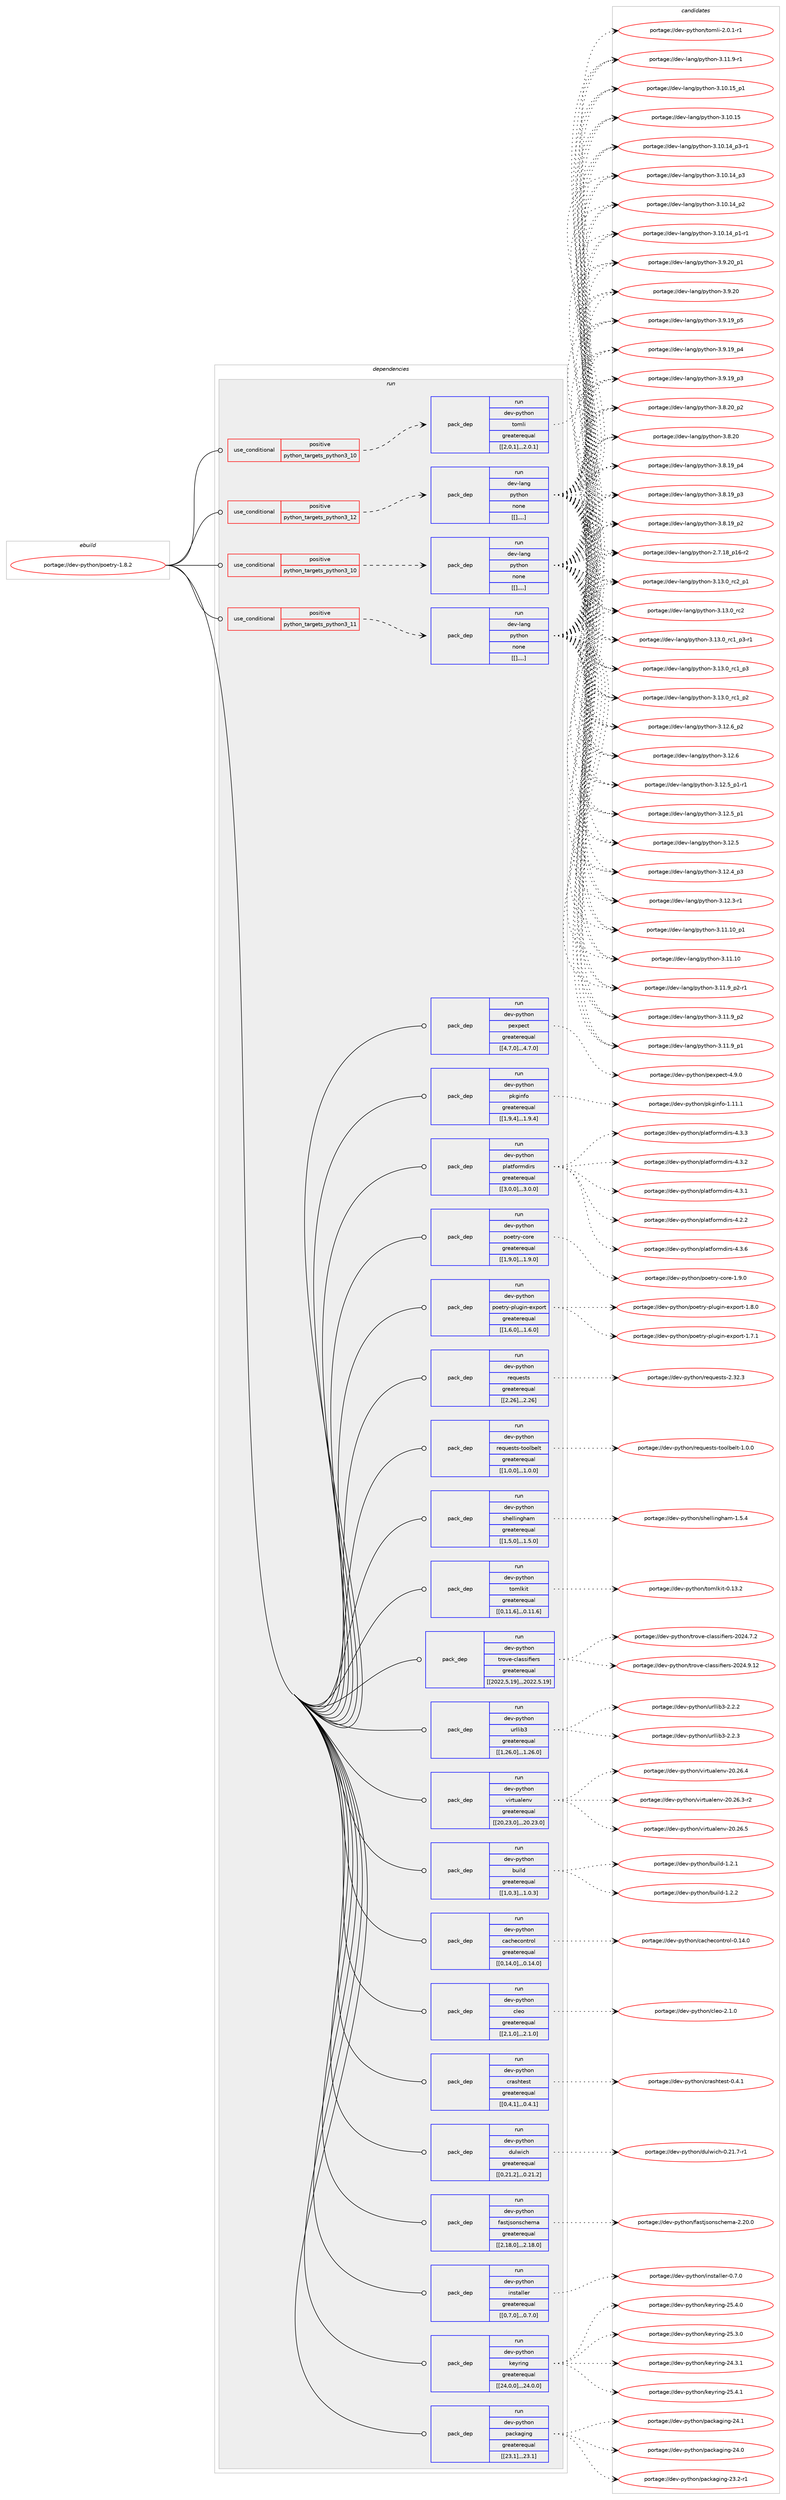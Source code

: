 digraph prolog {

# *************
# Graph options
# *************

newrank=true;
concentrate=true;
compound=true;
graph [rankdir=LR,fontname=Helvetica,fontsize=10,ranksep=1.5];#, ranksep=2.5, nodesep=0.2];
edge  [arrowhead=vee];
node  [fontname=Helvetica,fontsize=10];

# **********
# The ebuild
# **********

subgraph cluster_leftcol {
color=gray;
label=<<i>ebuild</i>>;
id [label="portage://dev-python/poetry-1.8.2", color=red, width=4, href="../dev-python/poetry-1.8.2.svg"];
}

# ****************
# The dependencies
# ****************

subgraph cluster_midcol {
color=gray;
label=<<i>dependencies</i>>;
subgraph cluster_compile {
fillcolor="#eeeeee";
style=filled;
label=<<i>compile</i>>;
}
subgraph cluster_compileandrun {
fillcolor="#eeeeee";
style=filled;
label=<<i>compile and run</i>>;
}
subgraph cluster_run {
fillcolor="#eeeeee";
style=filled;
label=<<i>run</i>>;
subgraph cond37564 {
dependency157235 [label=<<TABLE BORDER="0" CELLBORDER="1" CELLSPACING="0" CELLPADDING="4"><TR><TD ROWSPAN="3" CELLPADDING="10">use_conditional</TD></TR><TR><TD>positive</TD></TR><TR><TD>python_targets_python3_10</TD></TR></TABLE>>, shape=none, color=red];
subgraph pack118454 {
dependency157236 [label=<<TABLE BORDER="0" CELLBORDER="1" CELLSPACING="0" CELLPADDING="4" WIDTH="220"><TR><TD ROWSPAN="6" CELLPADDING="30">pack_dep</TD></TR><TR><TD WIDTH="110">run</TD></TR><TR><TD>dev-lang</TD></TR><TR><TD>python</TD></TR><TR><TD>none</TD></TR><TR><TD>[[],,,,]</TD></TR></TABLE>>, shape=none, color=blue];
}
dependency157235:e -> dependency157236:w [weight=20,style="dashed",arrowhead="vee"];
}
id:e -> dependency157235:w [weight=20,style="solid",arrowhead="odot"];
subgraph cond37565 {
dependency157237 [label=<<TABLE BORDER="0" CELLBORDER="1" CELLSPACING="0" CELLPADDING="4"><TR><TD ROWSPAN="3" CELLPADDING="10">use_conditional</TD></TR><TR><TD>positive</TD></TR><TR><TD>python_targets_python3_10</TD></TR></TABLE>>, shape=none, color=red];
subgraph pack118455 {
dependency157238 [label=<<TABLE BORDER="0" CELLBORDER="1" CELLSPACING="0" CELLPADDING="4" WIDTH="220"><TR><TD ROWSPAN="6" CELLPADDING="30">pack_dep</TD></TR><TR><TD WIDTH="110">run</TD></TR><TR><TD>dev-python</TD></TR><TR><TD>tomli</TD></TR><TR><TD>greaterequal</TD></TR><TR><TD>[[2,0,1],,,2.0.1]</TD></TR></TABLE>>, shape=none, color=blue];
}
dependency157237:e -> dependency157238:w [weight=20,style="dashed",arrowhead="vee"];
}
id:e -> dependency157237:w [weight=20,style="solid",arrowhead="odot"];
subgraph cond37566 {
dependency157239 [label=<<TABLE BORDER="0" CELLBORDER="1" CELLSPACING="0" CELLPADDING="4"><TR><TD ROWSPAN="3" CELLPADDING="10">use_conditional</TD></TR><TR><TD>positive</TD></TR><TR><TD>python_targets_python3_11</TD></TR></TABLE>>, shape=none, color=red];
subgraph pack118456 {
dependency157240 [label=<<TABLE BORDER="0" CELLBORDER="1" CELLSPACING="0" CELLPADDING="4" WIDTH="220"><TR><TD ROWSPAN="6" CELLPADDING="30">pack_dep</TD></TR><TR><TD WIDTH="110">run</TD></TR><TR><TD>dev-lang</TD></TR><TR><TD>python</TD></TR><TR><TD>none</TD></TR><TR><TD>[[],,,,]</TD></TR></TABLE>>, shape=none, color=blue];
}
dependency157239:e -> dependency157240:w [weight=20,style="dashed",arrowhead="vee"];
}
id:e -> dependency157239:w [weight=20,style="solid",arrowhead="odot"];
subgraph cond37567 {
dependency157241 [label=<<TABLE BORDER="0" CELLBORDER="1" CELLSPACING="0" CELLPADDING="4"><TR><TD ROWSPAN="3" CELLPADDING="10">use_conditional</TD></TR><TR><TD>positive</TD></TR><TR><TD>python_targets_python3_12</TD></TR></TABLE>>, shape=none, color=red];
subgraph pack118457 {
dependency157242 [label=<<TABLE BORDER="0" CELLBORDER="1" CELLSPACING="0" CELLPADDING="4" WIDTH="220"><TR><TD ROWSPAN="6" CELLPADDING="30">pack_dep</TD></TR><TR><TD WIDTH="110">run</TD></TR><TR><TD>dev-lang</TD></TR><TR><TD>python</TD></TR><TR><TD>none</TD></TR><TR><TD>[[],,,,]</TD></TR></TABLE>>, shape=none, color=blue];
}
dependency157241:e -> dependency157242:w [weight=20,style="dashed",arrowhead="vee"];
}
id:e -> dependency157241:w [weight=20,style="solid",arrowhead="odot"];
subgraph pack118458 {
dependency157243 [label=<<TABLE BORDER="0" CELLBORDER="1" CELLSPACING="0" CELLPADDING="4" WIDTH="220"><TR><TD ROWSPAN="6" CELLPADDING="30">pack_dep</TD></TR><TR><TD WIDTH="110">run</TD></TR><TR><TD>dev-python</TD></TR><TR><TD>build</TD></TR><TR><TD>greaterequal</TD></TR><TR><TD>[[1,0,3],,,1.0.3]</TD></TR></TABLE>>, shape=none, color=blue];
}
id:e -> dependency157243:w [weight=20,style="solid",arrowhead="odot"];
subgraph pack118459 {
dependency157244 [label=<<TABLE BORDER="0" CELLBORDER="1" CELLSPACING="0" CELLPADDING="4" WIDTH="220"><TR><TD ROWSPAN="6" CELLPADDING="30">pack_dep</TD></TR><TR><TD WIDTH="110">run</TD></TR><TR><TD>dev-python</TD></TR><TR><TD>cachecontrol</TD></TR><TR><TD>greaterequal</TD></TR><TR><TD>[[0,14,0],,,0.14.0]</TD></TR></TABLE>>, shape=none, color=blue];
}
id:e -> dependency157244:w [weight=20,style="solid",arrowhead="odot"];
subgraph pack118460 {
dependency157245 [label=<<TABLE BORDER="0" CELLBORDER="1" CELLSPACING="0" CELLPADDING="4" WIDTH="220"><TR><TD ROWSPAN="6" CELLPADDING="30">pack_dep</TD></TR><TR><TD WIDTH="110">run</TD></TR><TR><TD>dev-python</TD></TR><TR><TD>cleo</TD></TR><TR><TD>greaterequal</TD></TR><TR><TD>[[2,1,0],,,2.1.0]</TD></TR></TABLE>>, shape=none, color=blue];
}
id:e -> dependency157245:w [weight=20,style="solid",arrowhead="odot"];
subgraph pack118461 {
dependency157246 [label=<<TABLE BORDER="0" CELLBORDER="1" CELLSPACING="0" CELLPADDING="4" WIDTH="220"><TR><TD ROWSPAN="6" CELLPADDING="30">pack_dep</TD></TR><TR><TD WIDTH="110">run</TD></TR><TR><TD>dev-python</TD></TR><TR><TD>crashtest</TD></TR><TR><TD>greaterequal</TD></TR><TR><TD>[[0,4,1],,,0.4.1]</TD></TR></TABLE>>, shape=none, color=blue];
}
id:e -> dependency157246:w [weight=20,style="solid",arrowhead="odot"];
subgraph pack118462 {
dependency157247 [label=<<TABLE BORDER="0" CELLBORDER="1" CELLSPACING="0" CELLPADDING="4" WIDTH="220"><TR><TD ROWSPAN="6" CELLPADDING="30">pack_dep</TD></TR><TR><TD WIDTH="110">run</TD></TR><TR><TD>dev-python</TD></TR><TR><TD>dulwich</TD></TR><TR><TD>greaterequal</TD></TR><TR><TD>[[0,21,2],,,0.21.2]</TD></TR></TABLE>>, shape=none, color=blue];
}
id:e -> dependency157247:w [weight=20,style="solid",arrowhead="odot"];
subgraph pack118463 {
dependency157248 [label=<<TABLE BORDER="0" CELLBORDER="1" CELLSPACING="0" CELLPADDING="4" WIDTH="220"><TR><TD ROWSPAN="6" CELLPADDING="30">pack_dep</TD></TR><TR><TD WIDTH="110">run</TD></TR><TR><TD>dev-python</TD></TR><TR><TD>fastjsonschema</TD></TR><TR><TD>greaterequal</TD></TR><TR><TD>[[2,18,0],,,2.18.0]</TD></TR></TABLE>>, shape=none, color=blue];
}
id:e -> dependency157248:w [weight=20,style="solid",arrowhead="odot"];
subgraph pack118464 {
dependency157249 [label=<<TABLE BORDER="0" CELLBORDER="1" CELLSPACING="0" CELLPADDING="4" WIDTH="220"><TR><TD ROWSPAN="6" CELLPADDING="30">pack_dep</TD></TR><TR><TD WIDTH="110">run</TD></TR><TR><TD>dev-python</TD></TR><TR><TD>installer</TD></TR><TR><TD>greaterequal</TD></TR><TR><TD>[[0,7,0],,,0.7.0]</TD></TR></TABLE>>, shape=none, color=blue];
}
id:e -> dependency157249:w [weight=20,style="solid",arrowhead="odot"];
subgraph pack118465 {
dependency157250 [label=<<TABLE BORDER="0" CELLBORDER="1" CELLSPACING="0" CELLPADDING="4" WIDTH="220"><TR><TD ROWSPAN="6" CELLPADDING="30">pack_dep</TD></TR><TR><TD WIDTH="110">run</TD></TR><TR><TD>dev-python</TD></TR><TR><TD>keyring</TD></TR><TR><TD>greaterequal</TD></TR><TR><TD>[[24,0,0],,,24.0.0]</TD></TR></TABLE>>, shape=none, color=blue];
}
id:e -> dependency157250:w [weight=20,style="solid",arrowhead="odot"];
subgraph pack118466 {
dependency157251 [label=<<TABLE BORDER="0" CELLBORDER="1" CELLSPACING="0" CELLPADDING="4" WIDTH="220"><TR><TD ROWSPAN="6" CELLPADDING="30">pack_dep</TD></TR><TR><TD WIDTH="110">run</TD></TR><TR><TD>dev-python</TD></TR><TR><TD>packaging</TD></TR><TR><TD>greaterequal</TD></TR><TR><TD>[[23,1],,,23.1]</TD></TR></TABLE>>, shape=none, color=blue];
}
id:e -> dependency157251:w [weight=20,style="solid",arrowhead="odot"];
subgraph pack118467 {
dependency157252 [label=<<TABLE BORDER="0" CELLBORDER="1" CELLSPACING="0" CELLPADDING="4" WIDTH="220"><TR><TD ROWSPAN="6" CELLPADDING="30">pack_dep</TD></TR><TR><TD WIDTH="110">run</TD></TR><TR><TD>dev-python</TD></TR><TR><TD>pexpect</TD></TR><TR><TD>greaterequal</TD></TR><TR><TD>[[4,7,0],,,4.7.0]</TD></TR></TABLE>>, shape=none, color=blue];
}
id:e -> dependency157252:w [weight=20,style="solid",arrowhead="odot"];
subgraph pack118468 {
dependency157253 [label=<<TABLE BORDER="0" CELLBORDER="1" CELLSPACING="0" CELLPADDING="4" WIDTH="220"><TR><TD ROWSPAN="6" CELLPADDING="30">pack_dep</TD></TR><TR><TD WIDTH="110">run</TD></TR><TR><TD>dev-python</TD></TR><TR><TD>pkginfo</TD></TR><TR><TD>greaterequal</TD></TR><TR><TD>[[1,9,4],,,1.9.4]</TD></TR></TABLE>>, shape=none, color=blue];
}
id:e -> dependency157253:w [weight=20,style="solid",arrowhead="odot"];
subgraph pack118469 {
dependency157254 [label=<<TABLE BORDER="0" CELLBORDER="1" CELLSPACING="0" CELLPADDING="4" WIDTH="220"><TR><TD ROWSPAN="6" CELLPADDING="30">pack_dep</TD></TR><TR><TD WIDTH="110">run</TD></TR><TR><TD>dev-python</TD></TR><TR><TD>platformdirs</TD></TR><TR><TD>greaterequal</TD></TR><TR><TD>[[3,0,0],,,3.0.0]</TD></TR></TABLE>>, shape=none, color=blue];
}
id:e -> dependency157254:w [weight=20,style="solid",arrowhead="odot"];
subgraph pack118470 {
dependency157255 [label=<<TABLE BORDER="0" CELLBORDER="1" CELLSPACING="0" CELLPADDING="4" WIDTH="220"><TR><TD ROWSPAN="6" CELLPADDING="30">pack_dep</TD></TR><TR><TD WIDTH="110">run</TD></TR><TR><TD>dev-python</TD></TR><TR><TD>poetry-core</TD></TR><TR><TD>greaterequal</TD></TR><TR><TD>[[1,9,0],,,1.9.0]</TD></TR></TABLE>>, shape=none, color=blue];
}
id:e -> dependency157255:w [weight=20,style="solid",arrowhead="odot"];
subgraph pack118471 {
dependency157256 [label=<<TABLE BORDER="0" CELLBORDER="1" CELLSPACING="0" CELLPADDING="4" WIDTH="220"><TR><TD ROWSPAN="6" CELLPADDING="30">pack_dep</TD></TR><TR><TD WIDTH="110">run</TD></TR><TR><TD>dev-python</TD></TR><TR><TD>poetry-plugin-export</TD></TR><TR><TD>greaterequal</TD></TR><TR><TD>[[1,6,0],,,1.6.0]</TD></TR></TABLE>>, shape=none, color=blue];
}
id:e -> dependency157256:w [weight=20,style="solid",arrowhead="odot"];
subgraph pack118472 {
dependency157257 [label=<<TABLE BORDER="0" CELLBORDER="1" CELLSPACING="0" CELLPADDING="4" WIDTH="220"><TR><TD ROWSPAN="6" CELLPADDING="30">pack_dep</TD></TR><TR><TD WIDTH="110">run</TD></TR><TR><TD>dev-python</TD></TR><TR><TD>requests</TD></TR><TR><TD>greaterequal</TD></TR><TR><TD>[[2,26],,,2.26]</TD></TR></TABLE>>, shape=none, color=blue];
}
id:e -> dependency157257:w [weight=20,style="solid",arrowhead="odot"];
subgraph pack118473 {
dependency157258 [label=<<TABLE BORDER="0" CELLBORDER="1" CELLSPACING="0" CELLPADDING="4" WIDTH="220"><TR><TD ROWSPAN="6" CELLPADDING="30">pack_dep</TD></TR><TR><TD WIDTH="110">run</TD></TR><TR><TD>dev-python</TD></TR><TR><TD>requests-toolbelt</TD></TR><TR><TD>greaterequal</TD></TR><TR><TD>[[1,0,0],,,1.0.0]</TD></TR></TABLE>>, shape=none, color=blue];
}
id:e -> dependency157258:w [weight=20,style="solid",arrowhead="odot"];
subgraph pack118474 {
dependency157259 [label=<<TABLE BORDER="0" CELLBORDER="1" CELLSPACING="0" CELLPADDING="4" WIDTH="220"><TR><TD ROWSPAN="6" CELLPADDING="30">pack_dep</TD></TR><TR><TD WIDTH="110">run</TD></TR><TR><TD>dev-python</TD></TR><TR><TD>shellingham</TD></TR><TR><TD>greaterequal</TD></TR><TR><TD>[[1,5,0],,,1.5.0]</TD></TR></TABLE>>, shape=none, color=blue];
}
id:e -> dependency157259:w [weight=20,style="solid",arrowhead="odot"];
subgraph pack118475 {
dependency157260 [label=<<TABLE BORDER="0" CELLBORDER="1" CELLSPACING="0" CELLPADDING="4" WIDTH="220"><TR><TD ROWSPAN="6" CELLPADDING="30">pack_dep</TD></TR><TR><TD WIDTH="110">run</TD></TR><TR><TD>dev-python</TD></TR><TR><TD>tomlkit</TD></TR><TR><TD>greaterequal</TD></TR><TR><TD>[[0,11,6],,,0.11.6]</TD></TR></TABLE>>, shape=none, color=blue];
}
id:e -> dependency157260:w [weight=20,style="solid",arrowhead="odot"];
subgraph pack118476 {
dependency157261 [label=<<TABLE BORDER="0" CELLBORDER="1" CELLSPACING="0" CELLPADDING="4" WIDTH="220"><TR><TD ROWSPAN="6" CELLPADDING="30">pack_dep</TD></TR><TR><TD WIDTH="110">run</TD></TR><TR><TD>dev-python</TD></TR><TR><TD>trove-classifiers</TD></TR><TR><TD>greaterequal</TD></TR><TR><TD>[[2022,5,19],,,2022.5.19]</TD></TR></TABLE>>, shape=none, color=blue];
}
id:e -> dependency157261:w [weight=20,style="solid",arrowhead="odot"];
subgraph pack118477 {
dependency157262 [label=<<TABLE BORDER="0" CELLBORDER="1" CELLSPACING="0" CELLPADDING="4" WIDTH="220"><TR><TD ROWSPAN="6" CELLPADDING="30">pack_dep</TD></TR><TR><TD WIDTH="110">run</TD></TR><TR><TD>dev-python</TD></TR><TR><TD>urllib3</TD></TR><TR><TD>greaterequal</TD></TR><TR><TD>[[1,26,0],,,1.26.0]</TD></TR></TABLE>>, shape=none, color=blue];
}
id:e -> dependency157262:w [weight=20,style="solid",arrowhead="odot"];
subgraph pack118478 {
dependency157263 [label=<<TABLE BORDER="0" CELLBORDER="1" CELLSPACING="0" CELLPADDING="4" WIDTH="220"><TR><TD ROWSPAN="6" CELLPADDING="30">pack_dep</TD></TR><TR><TD WIDTH="110">run</TD></TR><TR><TD>dev-python</TD></TR><TR><TD>virtualenv</TD></TR><TR><TD>greaterequal</TD></TR><TR><TD>[[20,23,0],,,20.23.0]</TD></TR></TABLE>>, shape=none, color=blue];
}
id:e -> dependency157263:w [weight=20,style="solid",arrowhead="odot"];
}
}

# **************
# The candidates
# **************

subgraph cluster_choices {
rank=same;
color=gray;
label=<<i>candidates</i>>;

subgraph choice118454 {
color=black;
nodesep=1;
choice100101118451089711010347112121116104111110455146495146489511499509511249 [label="portage://dev-lang/python-3.13.0_rc2_p1", color=red, width=4,href="../dev-lang/python-3.13.0_rc2_p1.svg"];
choice10010111845108971101034711212111610411111045514649514648951149950 [label="portage://dev-lang/python-3.13.0_rc2", color=red, width=4,href="../dev-lang/python-3.13.0_rc2.svg"];
choice1001011184510897110103471121211161041111104551464951464895114994995112514511449 [label="portage://dev-lang/python-3.13.0_rc1_p3-r1", color=red, width=4,href="../dev-lang/python-3.13.0_rc1_p3-r1.svg"];
choice100101118451089711010347112121116104111110455146495146489511499499511251 [label="portage://dev-lang/python-3.13.0_rc1_p3", color=red, width=4,href="../dev-lang/python-3.13.0_rc1_p3.svg"];
choice100101118451089711010347112121116104111110455146495146489511499499511250 [label="portage://dev-lang/python-3.13.0_rc1_p2", color=red, width=4,href="../dev-lang/python-3.13.0_rc1_p2.svg"];
choice100101118451089711010347112121116104111110455146495046549511250 [label="portage://dev-lang/python-3.12.6_p2", color=red, width=4,href="../dev-lang/python-3.12.6_p2.svg"];
choice10010111845108971101034711212111610411111045514649504654 [label="portage://dev-lang/python-3.12.6", color=red, width=4,href="../dev-lang/python-3.12.6.svg"];
choice1001011184510897110103471121211161041111104551464950465395112494511449 [label="portage://dev-lang/python-3.12.5_p1-r1", color=red, width=4,href="../dev-lang/python-3.12.5_p1-r1.svg"];
choice100101118451089711010347112121116104111110455146495046539511249 [label="portage://dev-lang/python-3.12.5_p1", color=red, width=4,href="../dev-lang/python-3.12.5_p1.svg"];
choice10010111845108971101034711212111610411111045514649504653 [label="portage://dev-lang/python-3.12.5", color=red, width=4,href="../dev-lang/python-3.12.5.svg"];
choice100101118451089711010347112121116104111110455146495046529511251 [label="portage://dev-lang/python-3.12.4_p3", color=red, width=4,href="../dev-lang/python-3.12.4_p3.svg"];
choice100101118451089711010347112121116104111110455146495046514511449 [label="portage://dev-lang/python-3.12.3-r1", color=red, width=4,href="../dev-lang/python-3.12.3-r1.svg"];
choice10010111845108971101034711212111610411111045514649494649489511249 [label="portage://dev-lang/python-3.11.10_p1", color=red, width=4,href="../dev-lang/python-3.11.10_p1.svg"];
choice1001011184510897110103471121211161041111104551464949464948 [label="portage://dev-lang/python-3.11.10", color=red, width=4,href="../dev-lang/python-3.11.10.svg"];
choice1001011184510897110103471121211161041111104551464949465795112504511449 [label="portage://dev-lang/python-3.11.9_p2-r1", color=red, width=4,href="../dev-lang/python-3.11.9_p2-r1.svg"];
choice100101118451089711010347112121116104111110455146494946579511250 [label="portage://dev-lang/python-3.11.9_p2", color=red, width=4,href="../dev-lang/python-3.11.9_p2.svg"];
choice100101118451089711010347112121116104111110455146494946579511249 [label="portage://dev-lang/python-3.11.9_p1", color=red, width=4,href="../dev-lang/python-3.11.9_p1.svg"];
choice100101118451089711010347112121116104111110455146494946574511449 [label="portage://dev-lang/python-3.11.9-r1", color=red, width=4,href="../dev-lang/python-3.11.9-r1.svg"];
choice10010111845108971101034711212111610411111045514649484649539511249 [label="portage://dev-lang/python-3.10.15_p1", color=red, width=4,href="../dev-lang/python-3.10.15_p1.svg"];
choice1001011184510897110103471121211161041111104551464948464953 [label="portage://dev-lang/python-3.10.15", color=red, width=4,href="../dev-lang/python-3.10.15.svg"];
choice100101118451089711010347112121116104111110455146494846495295112514511449 [label="portage://dev-lang/python-3.10.14_p3-r1", color=red, width=4,href="../dev-lang/python-3.10.14_p3-r1.svg"];
choice10010111845108971101034711212111610411111045514649484649529511251 [label="portage://dev-lang/python-3.10.14_p3", color=red, width=4,href="../dev-lang/python-3.10.14_p3.svg"];
choice10010111845108971101034711212111610411111045514649484649529511250 [label="portage://dev-lang/python-3.10.14_p2", color=red, width=4,href="../dev-lang/python-3.10.14_p2.svg"];
choice100101118451089711010347112121116104111110455146494846495295112494511449 [label="portage://dev-lang/python-3.10.14_p1-r1", color=red, width=4,href="../dev-lang/python-3.10.14_p1-r1.svg"];
choice100101118451089711010347112121116104111110455146574650489511249 [label="portage://dev-lang/python-3.9.20_p1", color=red, width=4,href="../dev-lang/python-3.9.20_p1.svg"];
choice10010111845108971101034711212111610411111045514657465048 [label="portage://dev-lang/python-3.9.20", color=red, width=4,href="../dev-lang/python-3.9.20.svg"];
choice100101118451089711010347112121116104111110455146574649579511253 [label="portage://dev-lang/python-3.9.19_p5", color=red, width=4,href="../dev-lang/python-3.9.19_p5.svg"];
choice100101118451089711010347112121116104111110455146574649579511252 [label="portage://dev-lang/python-3.9.19_p4", color=red, width=4,href="../dev-lang/python-3.9.19_p4.svg"];
choice100101118451089711010347112121116104111110455146574649579511251 [label="portage://dev-lang/python-3.9.19_p3", color=red, width=4,href="../dev-lang/python-3.9.19_p3.svg"];
choice100101118451089711010347112121116104111110455146564650489511250 [label="portage://dev-lang/python-3.8.20_p2", color=red, width=4,href="../dev-lang/python-3.8.20_p2.svg"];
choice10010111845108971101034711212111610411111045514656465048 [label="portage://dev-lang/python-3.8.20", color=red, width=4,href="../dev-lang/python-3.8.20.svg"];
choice100101118451089711010347112121116104111110455146564649579511252 [label="portage://dev-lang/python-3.8.19_p4", color=red, width=4,href="../dev-lang/python-3.8.19_p4.svg"];
choice100101118451089711010347112121116104111110455146564649579511251 [label="portage://dev-lang/python-3.8.19_p3", color=red, width=4,href="../dev-lang/python-3.8.19_p3.svg"];
choice100101118451089711010347112121116104111110455146564649579511250 [label="portage://dev-lang/python-3.8.19_p2", color=red, width=4,href="../dev-lang/python-3.8.19_p2.svg"];
choice100101118451089711010347112121116104111110455046554649569511249544511450 [label="portage://dev-lang/python-2.7.18_p16-r2", color=red, width=4,href="../dev-lang/python-2.7.18_p16-r2.svg"];
dependency157236:e -> choice100101118451089711010347112121116104111110455146495146489511499509511249:w [style=dotted,weight="100"];
dependency157236:e -> choice10010111845108971101034711212111610411111045514649514648951149950:w [style=dotted,weight="100"];
dependency157236:e -> choice1001011184510897110103471121211161041111104551464951464895114994995112514511449:w [style=dotted,weight="100"];
dependency157236:e -> choice100101118451089711010347112121116104111110455146495146489511499499511251:w [style=dotted,weight="100"];
dependency157236:e -> choice100101118451089711010347112121116104111110455146495146489511499499511250:w [style=dotted,weight="100"];
dependency157236:e -> choice100101118451089711010347112121116104111110455146495046549511250:w [style=dotted,weight="100"];
dependency157236:e -> choice10010111845108971101034711212111610411111045514649504654:w [style=dotted,weight="100"];
dependency157236:e -> choice1001011184510897110103471121211161041111104551464950465395112494511449:w [style=dotted,weight="100"];
dependency157236:e -> choice100101118451089711010347112121116104111110455146495046539511249:w [style=dotted,weight="100"];
dependency157236:e -> choice10010111845108971101034711212111610411111045514649504653:w [style=dotted,weight="100"];
dependency157236:e -> choice100101118451089711010347112121116104111110455146495046529511251:w [style=dotted,weight="100"];
dependency157236:e -> choice100101118451089711010347112121116104111110455146495046514511449:w [style=dotted,weight="100"];
dependency157236:e -> choice10010111845108971101034711212111610411111045514649494649489511249:w [style=dotted,weight="100"];
dependency157236:e -> choice1001011184510897110103471121211161041111104551464949464948:w [style=dotted,weight="100"];
dependency157236:e -> choice1001011184510897110103471121211161041111104551464949465795112504511449:w [style=dotted,weight="100"];
dependency157236:e -> choice100101118451089711010347112121116104111110455146494946579511250:w [style=dotted,weight="100"];
dependency157236:e -> choice100101118451089711010347112121116104111110455146494946579511249:w [style=dotted,weight="100"];
dependency157236:e -> choice100101118451089711010347112121116104111110455146494946574511449:w [style=dotted,weight="100"];
dependency157236:e -> choice10010111845108971101034711212111610411111045514649484649539511249:w [style=dotted,weight="100"];
dependency157236:e -> choice1001011184510897110103471121211161041111104551464948464953:w [style=dotted,weight="100"];
dependency157236:e -> choice100101118451089711010347112121116104111110455146494846495295112514511449:w [style=dotted,weight="100"];
dependency157236:e -> choice10010111845108971101034711212111610411111045514649484649529511251:w [style=dotted,weight="100"];
dependency157236:e -> choice10010111845108971101034711212111610411111045514649484649529511250:w [style=dotted,weight="100"];
dependency157236:e -> choice100101118451089711010347112121116104111110455146494846495295112494511449:w [style=dotted,weight="100"];
dependency157236:e -> choice100101118451089711010347112121116104111110455146574650489511249:w [style=dotted,weight="100"];
dependency157236:e -> choice10010111845108971101034711212111610411111045514657465048:w [style=dotted,weight="100"];
dependency157236:e -> choice100101118451089711010347112121116104111110455146574649579511253:w [style=dotted,weight="100"];
dependency157236:e -> choice100101118451089711010347112121116104111110455146574649579511252:w [style=dotted,weight="100"];
dependency157236:e -> choice100101118451089711010347112121116104111110455146574649579511251:w [style=dotted,weight="100"];
dependency157236:e -> choice100101118451089711010347112121116104111110455146564650489511250:w [style=dotted,weight="100"];
dependency157236:e -> choice10010111845108971101034711212111610411111045514656465048:w [style=dotted,weight="100"];
dependency157236:e -> choice100101118451089711010347112121116104111110455146564649579511252:w [style=dotted,weight="100"];
dependency157236:e -> choice100101118451089711010347112121116104111110455146564649579511251:w [style=dotted,weight="100"];
dependency157236:e -> choice100101118451089711010347112121116104111110455146564649579511250:w [style=dotted,weight="100"];
dependency157236:e -> choice100101118451089711010347112121116104111110455046554649569511249544511450:w [style=dotted,weight="100"];
}
subgraph choice118455 {
color=black;
nodesep=1;
choice10010111845112121116104111110471161111091081054550464846494511449 [label="portage://dev-python/tomli-2.0.1-r1", color=red, width=4,href="../dev-python/tomli-2.0.1-r1.svg"];
dependency157238:e -> choice10010111845112121116104111110471161111091081054550464846494511449:w [style=dotted,weight="100"];
}
subgraph choice118456 {
color=black;
nodesep=1;
choice100101118451089711010347112121116104111110455146495146489511499509511249 [label="portage://dev-lang/python-3.13.0_rc2_p1", color=red, width=4,href="../dev-lang/python-3.13.0_rc2_p1.svg"];
choice10010111845108971101034711212111610411111045514649514648951149950 [label="portage://dev-lang/python-3.13.0_rc2", color=red, width=4,href="../dev-lang/python-3.13.0_rc2.svg"];
choice1001011184510897110103471121211161041111104551464951464895114994995112514511449 [label="portage://dev-lang/python-3.13.0_rc1_p3-r1", color=red, width=4,href="../dev-lang/python-3.13.0_rc1_p3-r1.svg"];
choice100101118451089711010347112121116104111110455146495146489511499499511251 [label="portage://dev-lang/python-3.13.0_rc1_p3", color=red, width=4,href="../dev-lang/python-3.13.0_rc1_p3.svg"];
choice100101118451089711010347112121116104111110455146495146489511499499511250 [label="portage://dev-lang/python-3.13.0_rc1_p2", color=red, width=4,href="../dev-lang/python-3.13.0_rc1_p2.svg"];
choice100101118451089711010347112121116104111110455146495046549511250 [label="portage://dev-lang/python-3.12.6_p2", color=red, width=4,href="../dev-lang/python-3.12.6_p2.svg"];
choice10010111845108971101034711212111610411111045514649504654 [label="portage://dev-lang/python-3.12.6", color=red, width=4,href="../dev-lang/python-3.12.6.svg"];
choice1001011184510897110103471121211161041111104551464950465395112494511449 [label="portage://dev-lang/python-3.12.5_p1-r1", color=red, width=4,href="../dev-lang/python-3.12.5_p1-r1.svg"];
choice100101118451089711010347112121116104111110455146495046539511249 [label="portage://dev-lang/python-3.12.5_p1", color=red, width=4,href="../dev-lang/python-3.12.5_p1.svg"];
choice10010111845108971101034711212111610411111045514649504653 [label="portage://dev-lang/python-3.12.5", color=red, width=4,href="../dev-lang/python-3.12.5.svg"];
choice100101118451089711010347112121116104111110455146495046529511251 [label="portage://dev-lang/python-3.12.4_p3", color=red, width=4,href="../dev-lang/python-3.12.4_p3.svg"];
choice100101118451089711010347112121116104111110455146495046514511449 [label="portage://dev-lang/python-3.12.3-r1", color=red, width=4,href="../dev-lang/python-3.12.3-r1.svg"];
choice10010111845108971101034711212111610411111045514649494649489511249 [label="portage://dev-lang/python-3.11.10_p1", color=red, width=4,href="../dev-lang/python-3.11.10_p1.svg"];
choice1001011184510897110103471121211161041111104551464949464948 [label="portage://dev-lang/python-3.11.10", color=red, width=4,href="../dev-lang/python-3.11.10.svg"];
choice1001011184510897110103471121211161041111104551464949465795112504511449 [label="portage://dev-lang/python-3.11.9_p2-r1", color=red, width=4,href="../dev-lang/python-3.11.9_p2-r1.svg"];
choice100101118451089711010347112121116104111110455146494946579511250 [label="portage://dev-lang/python-3.11.9_p2", color=red, width=4,href="../dev-lang/python-3.11.9_p2.svg"];
choice100101118451089711010347112121116104111110455146494946579511249 [label="portage://dev-lang/python-3.11.9_p1", color=red, width=4,href="../dev-lang/python-3.11.9_p1.svg"];
choice100101118451089711010347112121116104111110455146494946574511449 [label="portage://dev-lang/python-3.11.9-r1", color=red, width=4,href="../dev-lang/python-3.11.9-r1.svg"];
choice10010111845108971101034711212111610411111045514649484649539511249 [label="portage://dev-lang/python-3.10.15_p1", color=red, width=4,href="../dev-lang/python-3.10.15_p1.svg"];
choice1001011184510897110103471121211161041111104551464948464953 [label="portage://dev-lang/python-3.10.15", color=red, width=4,href="../dev-lang/python-3.10.15.svg"];
choice100101118451089711010347112121116104111110455146494846495295112514511449 [label="portage://dev-lang/python-3.10.14_p3-r1", color=red, width=4,href="../dev-lang/python-3.10.14_p3-r1.svg"];
choice10010111845108971101034711212111610411111045514649484649529511251 [label="portage://dev-lang/python-3.10.14_p3", color=red, width=4,href="../dev-lang/python-3.10.14_p3.svg"];
choice10010111845108971101034711212111610411111045514649484649529511250 [label="portage://dev-lang/python-3.10.14_p2", color=red, width=4,href="../dev-lang/python-3.10.14_p2.svg"];
choice100101118451089711010347112121116104111110455146494846495295112494511449 [label="portage://dev-lang/python-3.10.14_p1-r1", color=red, width=4,href="../dev-lang/python-3.10.14_p1-r1.svg"];
choice100101118451089711010347112121116104111110455146574650489511249 [label="portage://dev-lang/python-3.9.20_p1", color=red, width=4,href="../dev-lang/python-3.9.20_p1.svg"];
choice10010111845108971101034711212111610411111045514657465048 [label="portage://dev-lang/python-3.9.20", color=red, width=4,href="../dev-lang/python-3.9.20.svg"];
choice100101118451089711010347112121116104111110455146574649579511253 [label="portage://dev-lang/python-3.9.19_p5", color=red, width=4,href="../dev-lang/python-3.9.19_p5.svg"];
choice100101118451089711010347112121116104111110455146574649579511252 [label="portage://dev-lang/python-3.9.19_p4", color=red, width=4,href="../dev-lang/python-3.9.19_p4.svg"];
choice100101118451089711010347112121116104111110455146574649579511251 [label="portage://dev-lang/python-3.9.19_p3", color=red, width=4,href="../dev-lang/python-3.9.19_p3.svg"];
choice100101118451089711010347112121116104111110455146564650489511250 [label="portage://dev-lang/python-3.8.20_p2", color=red, width=4,href="../dev-lang/python-3.8.20_p2.svg"];
choice10010111845108971101034711212111610411111045514656465048 [label="portage://dev-lang/python-3.8.20", color=red, width=4,href="../dev-lang/python-3.8.20.svg"];
choice100101118451089711010347112121116104111110455146564649579511252 [label="portage://dev-lang/python-3.8.19_p4", color=red, width=4,href="../dev-lang/python-3.8.19_p4.svg"];
choice100101118451089711010347112121116104111110455146564649579511251 [label="portage://dev-lang/python-3.8.19_p3", color=red, width=4,href="../dev-lang/python-3.8.19_p3.svg"];
choice100101118451089711010347112121116104111110455146564649579511250 [label="portage://dev-lang/python-3.8.19_p2", color=red, width=4,href="../dev-lang/python-3.8.19_p2.svg"];
choice100101118451089711010347112121116104111110455046554649569511249544511450 [label="portage://dev-lang/python-2.7.18_p16-r2", color=red, width=4,href="../dev-lang/python-2.7.18_p16-r2.svg"];
dependency157240:e -> choice100101118451089711010347112121116104111110455146495146489511499509511249:w [style=dotted,weight="100"];
dependency157240:e -> choice10010111845108971101034711212111610411111045514649514648951149950:w [style=dotted,weight="100"];
dependency157240:e -> choice1001011184510897110103471121211161041111104551464951464895114994995112514511449:w [style=dotted,weight="100"];
dependency157240:e -> choice100101118451089711010347112121116104111110455146495146489511499499511251:w [style=dotted,weight="100"];
dependency157240:e -> choice100101118451089711010347112121116104111110455146495146489511499499511250:w [style=dotted,weight="100"];
dependency157240:e -> choice100101118451089711010347112121116104111110455146495046549511250:w [style=dotted,weight="100"];
dependency157240:e -> choice10010111845108971101034711212111610411111045514649504654:w [style=dotted,weight="100"];
dependency157240:e -> choice1001011184510897110103471121211161041111104551464950465395112494511449:w [style=dotted,weight="100"];
dependency157240:e -> choice100101118451089711010347112121116104111110455146495046539511249:w [style=dotted,weight="100"];
dependency157240:e -> choice10010111845108971101034711212111610411111045514649504653:w [style=dotted,weight="100"];
dependency157240:e -> choice100101118451089711010347112121116104111110455146495046529511251:w [style=dotted,weight="100"];
dependency157240:e -> choice100101118451089711010347112121116104111110455146495046514511449:w [style=dotted,weight="100"];
dependency157240:e -> choice10010111845108971101034711212111610411111045514649494649489511249:w [style=dotted,weight="100"];
dependency157240:e -> choice1001011184510897110103471121211161041111104551464949464948:w [style=dotted,weight="100"];
dependency157240:e -> choice1001011184510897110103471121211161041111104551464949465795112504511449:w [style=dotted,weight="100"];
dependency157240:e -> choice100101118451089711010347112121116104111110455146494946579511250:w [style=dotted,weight="100"];
dependency157240:e -> choice100101118451089711010347112121116104111110455146494946579511249:w [style=dotted,weight="100"];
dependency157240:e -> choice100101118451089711010347112121116104111110455146494946574511449:w [style=dotted,weight="100"];
dependency157240:e -> choice10010111845108971101034711212111610411111045514649484649539511249:w [style=dotted,weight="100"];
dependency157240:e -> choice1001011184510897110103471121211161041111104551464948464953:w [style=dotted,weight="100"];
dependency157240:e -> choice100101118451089711010347112121116104111110455146494846495295112514511449:w [style=dotted,weight="100"];
dependency157240:e -> choice10010111845108971101034711212111610411111045514649484649529511251:w [style=dotted,weight="100"];
dependency157240:e -> choice10010111845108971101034711212111610411111045514649484649529511250:w [style=dotted,weight="100"];
dependency157240:e -> choice100101118451089711010347112121116104111110455146494846495295112494511449:w [style=dotted,weight="100"];
dependency157240:e -> choice100101118451089711010347112121116104111110455146574650489511249:w [style=dotted,weight="100"];
dependency157240:e -> choice10010111845108971101034711212111610411111045514657465048:w [style=dotted,weight="100"];
dependency157240:e -> choice100101118451089711010347112121116104111110455146574649579511253:w [style=dotted,weight="100"];
dependency157240:e -> choice100101118451089711010347112121116104111110455146574649579511252:w [style=dotted,weight="100"];
dependency157240:e -> choice100101118451089711010347112121116104111110455146574649579511251:w [style=dotted,weight="100"];
dependency157240:e -> choice100101118451089711010347112121116104111110455146564650489511250:w [style=dotted,weight="100"];
dependency157240:e -> choice10010111845108971101034711212111610411111045514656465048:w [style=dotted,weight="100"];
dependency157240:e -> choice100101118451089711010347112121116104111110455146564649579511252:w [style=dotted,weight="100"];
dependency157240:e -> choice100101118451089711010347112121116104111110455146564649579511251:w [style=dotted,weight="100"];
dependency157240:e -> choice100101118451089711010347112121116104111110455146564649579511250:w [style=dotted,weight="100"];
dependency157240:e -> choice100101118451089711010347112121116104111110455046554649569511249544511450:w [style=dotted,weight="100"];
}
subgraph choice118457 {
color=black;
nodesep=1;
choice100101118451089711010347112121116104111110455146495146489511499509511249 [label="portage://dev-lang/python-3.13.0_rc2_p1", color=red, width=4,href="../dev-lang/python-3.13.0_rc2_p1.svg"];
choice10010111845108971101034711212111610411111045514649514648951149950 [label="portage://dev-lang/python-3.13.0_rc2", color=red, width=4,href="../dev-lang/python-3.13.0_rc2.svg"];
choice1001011184510897110103471121211161041111104551464951464895114994995112514511449 [label="portage://dev-lang/python-3.13.0_rc1_p3-r1", color=red, width=4,href="../dev-lang/python-3.13.0_rc1_p3-r1.svg"];
choice100101118451089711010347112121116104111110455146495146489511499499511251 [label="portage://dev-lang/python-3.13.0_rc1_p3", color=red, width=4,href="../dev-lang/python-3.13.0_rc1_p3.svg"];
choice100101118451089711010347112121116104111110455146495146489511499499511250 [label="portage://dev-lang/python-3.13.0_rc1_p2", color=red, width=4,href="../dev-lang/python-3.13.0_rc1_p2.svg"];
choice100101118451089711010347112121116104111110455146495046549511250 [label="portage://dev-lang/python-3.12.6_p2", color=red, width=4,href="../dev-lang/python-3.12.6_p2.svg"];
choice10010111845108971101034711212111610411111045514649504654 [label="portage://dev-lang/python-3.12.6", color=red, width=4,href="../dev-lang/python-3.12.6.svg"];
choice1001011184510897110103471121211161041111104551464950465395112494511449 [label="portage://dev-lang/python-3.12.5_p1-r1", color=red, width=4,href="../dev-lang/python-3.12.5_p1-r1.svg"];
choice100101118451089711010347112121116104111110455146495046539511249 [label="portage://dev-lang/python-3.12.5_p1", color=red, width=4,href="../dev-lang/python-3.12.5_p1.svg"];
choice10010111845108971101034711212111610411111045514649504653 [label="portage://dev-lang/python-3.12.5", color=red, width=4,href="../dev-lang/python-3.12.5.svg"];
choice100101118451089711010347112121116104111110455146495046529511251 [label="portage://dev-lang/python-3.12.4_p3", color=red, width=4,href="../dev-lang/python-3.12.4_p3.svg"];
choice100101118451089711010347112121116104111110455146495046514511449 [label="portage://dev-lang/python-3.12.3-r1", color=red, width=4,href="../dev-lang/python-3.12.3-r1.svg"];
choice10010111845108971101034711212111610411111045514649494649489511249 [label="portage://dev-lang/python-3.11.10_p1", color=red, width=4,href="../dev-lang/python-3.11.10_p1.svg"];
choice1001011184510897110103471121211161041111104551464949464948 [label="portage://dev-lang/python-3.11.10", color=red, width=4,href="../dev-lang/python-3.11.10.svg"];
choice1001011184510897110103471121211161041111104551464949465795112504511449 [label="portage://dev-lang/python-3.11.9_p2-r1", color=red, width=4,href="../dev-lang/python-3.11.9_p2-r1.svg"];
choice100101118451089711010347112121116104111110455146494946579511250 [label="portage://dev-lang/python-3.11.9_p2", color=red, width=4,href="../dev-lang/python-3.11.9_p2.svg"];
choice100101118451089711010347112121116104111110455146494946579511249 [label="portage://dev-lang/python-3.11.9_p1", color=red, width=4,href="../dev-lang/python-3.11.9_p1.svg"];
choice100101118451089711010347112121116104111110455146494946574511449 [label="portage://dev-lang/python-3.11.9-r1", color=red, width=4,href="../dev-lang/python-3.11.9-r1.svg"];
choice10010111845108971101034711212111610411111045514649484649539511249 [label="portage://dev-lang/python-3.10.15_p1", color=red, width=4,href="../dev-lang/python-3.10.15_p1.svg"];
choice1001011184510897110103471121211161041111104551464948464953 [label="portage://dev-lang/python-3.10.15", color=red, width=4,href="../dev-lang/python-3.10.15.svg"];
choice100101118451089711010347112121116104111110455146494846495295112514511449 [label="portage://dev-lang/python-3.10.14_p3-r1", color=red, width=4,href="../dev-lang/python-3.10.14_p3-r1.svg"];
choice10010111845108971101034711212111610411111045514649484649529511251 [label="portage://dev-lang/python-3.10.14_p3", color=red, width=4,href="../dev-lang/python-3.10.14_p3.svg"];
choice10010111845108971101034711212111610411111045514649484649529511250 [label="portage://dev-lang/python-3.10.14_p2", color=red, width=4,href="../dev-lang/python-3.10.14_p2.svg"];
choice100101118451089711010347112121116104111110455146494846495295112494511449 [label="portage://dev-lang/python-3.10.14_p1-r1", color=red, width=4,href="../dev-lang/python-3.10.14_p1-r1.svg"];
choice100101118451089711010347112121116104111110455146574650489511249 [label="portage://dev-lang/python-3.9.20_p1", color=red, width=4,href="../dev-lang/python-3.9.20_p1.svg"];
choice10010111845108971101034711212111610411111045514657465048 [label="portage://dev-lang/python-3.9.20", color=red, width=4,href="../dev-lang/python-3.9.20.svg"];
choice100101118451089711010347112121116104111110455146574649579511253 [label="portage://dev-lang/python-3.9.19_p5", color=red, width=4,href="../dev-lang/python-3.9.19_p5.svg"];
choice100101118451089711010347112121116104111110455146574649579511252 [label="portage://dev-lang/python-3.9.19_p4", color=red, width=4,href="../dev-lang/python-3.9.19_p4.svg"];
choice100101118451089711010347112121116104111110455146574649579511251 [label="portage://dev-lang/python-3.9.19_p3", color=red, width=4,href="../dev-lang/python-3.9.19_p3.svg"];
choice100101118451089711010347112121116104111110455146564650489511250 [label="portage://dev-lang/python-3.8.20_p2", color=red, width=4,href="../dev-lang/python-3.8.20_p2.svg"];
choice10010111845108971101034711212111610411111045514656465048 [label="portage://dev-lang/python-3.8.20", color=red, width=4,href="../dev-lang/python-3.8.20.svg"];
choice100101118451089711010347112121116104111110455146564649579511252 [label="portage://dev-lang/python-3.8.19_p4", color=red, width=4,href="../dev-lang/python-3.8.19_p4.svg"];
choice100101118451089711010347112121116104111110455146564649579511251 [label="portage://dev-lang/python-3.8.19_p3", color=red, width=4,href="../dev-lang/python-3.8.19_p3.svg"];
choice100101118451089711010347112121116104111110455146564649579511250 [label="portage://dev-lang/python-3.8.19_p2", color=red, width=4,href="../dev-lang/python-3.8.19_p2.svg"];
choice100101118451089711010347112121116104111110455046554649569511249544511450 [label="portage://dev-lang/python-2.7.18_p16-r2", color=red, width=4,href="../dev-lang/python-2.7.18_p16-r2.svg"];
dependency157242:e -> choice100101118451089711010347112121116104111110455146495146489511499509511249:w [style=dotted,weight="100"];
dependency157242:e -> choice10010111845108971101034711212111610411111045514649514648951149950:w [style=dotted,weight="100"];
dependency157242:e -> choice1001011184510897110103471121211161041111104551464951464895114994995112514511449:w [style=dotted,weight="100"];
dependency157242:e -> choice100101118451089711010347112121116104111110455146495146489511499499511251:w [style=dotted,weight="100"];
dependency157242:e -> choice100101118451089711010347112121116104111110455146495146489511499499511250:w [style=dotted,weight="100"];
dependency157242:e -> choice100101118451089711010347112121116104111110455146495046549511250:w [style=dotted,weight="100"];
dependency157242:e -> choice10010111845108971101034711212111610411111045514649504654:w [style=dotted,weight="100"];
dependency157242:e -> choice1001011184510897110103471121211161041111104551464950465395112494511449:w [style=dotted,weight="100"];
dependency157242:e -> choice100101118451089711010347112121116104111110455146495046539511249:w [style=dotted,weight="100"];
dependency157242:e -> choice10010111845108971101034711212111610411111045514649504653:w [style=dotted,weight="100"];
dependency157242:e -> choice100101118451089711010347112121116104111110455146495046529511251:w [style=dotted,weight="100"];
dependency157242:e -> choice100101118451089711010347112121116104111110455146495046514511449:w [style=dotted,weight="100"];
dependency157242:e -> choice10010111845108971101034711212111610411111045514649494649489511249:w [style=dotted,weight="100"];
dependency157242:e -> choice1001011184510897110103471121211161041111104551464949464948:w [style=dotted,weight="100"];
dependency157242:e -> choice1001011184510897110103471121211161041111104551464949465795112504511449:w [style=dotted,weight="100"];
dependency157242:e -> choice100101118451089711010347112121116104111110455146494946579511250:w [style=dotted,weight="100"];
dependency157242:e -> choice100101118451089711010347112121116104111110455146494946579511249:w [style=dotted,weight="100"];
dependency157242:e -> choice100101118451089711010347112121116104111110455146494946574511449:w [style=dotted,weight="100"];
dependency157242:e -> choice10010111845108971101034711212111610411111045514649484649539511249:w [style=dotted,weight="100"];
dependency157242:e -> choice1001011184510897110103471121211161041111104551464948464953:w [style=dotted,weight="100"];
dependency157242:e -> choice100101118451089711010347112121116104111110455146494846495295112514511449:w [style=dotted,weight="100"];
dependency157242:e -> choice10010111845108971101034711212111610411111045514649484649529511251:w [style=dotted,weight="100"];
dependency157242:e -> choice10010111845108971101034711212111610411111045514649484649529511250:w [style=dotted,weight="100"];
dependency157242:e -> choice100101118451089711010347112121116104111110455146494846495295112494511449:w [style=dotted,weight="100"];
dependency157242:e -> choice100101118451089711010347112121116104111110455146574650489511249:w [style=dotted,weight="100"];
dependency157242:e -> choice10010111845108971101034711212111610411111045514657465048:w [style=dotted,weight="100"];
dependency157242:e -> choice100101118451089711010347112121116104111110455146574649579511253:w [style=dotted,weight="100"];
dependency157242:e -> choice100101118451089711010347112121116104111110455146574649579511252:w [style=dotted,weight="100"];
dependency157242:e -> choice100101118451089711010347112121116104111110455146574649579511251:w [style=dotted,weight="100"];
dependency157242:e -> choice100101118451089711010347112121116104111110455146564650489511250:w [style=dotted,weight="100"];
dependency157242:e -> choice10010111845108971101034711212111610411111045514656465048:w [style=dotted,weight="100"];
dependency157242:e -> choice100101118451089711010347112121116104111110455146564649579511252:w [style=dotted,weight="100"];
dependency157242:e -> choice100101118451089711010347112121116104111110455146564649579511251:w [style=dotted,weight="100"];
dependency157242:e -> choice100101118451089711010347112121116104111110455146564649579511250:w [style=dotted,weight="100"];
dependency157242:e -> choice100101118451089711010347112121116104111110455046554649569511249544511450:w [style=dotted,weight="100"];
}
subgraph choice118458 {
color=black;
nodesep=1;
choice100101118451121211161041111104798117105108100454946504650 [label="portage://dev-python/build-1.2.2", color=red, width=4,href="../dev-python/build-1.2.2.svg"];
choice100101118451121211161041111104798117105108100454946504649 [label="portage://dev-python/build-1.2.1", color=red, width=4,href="../dev-python/build-1.2.1.svg"];
dependency157243:e -> choice100101118451121211161041111104798117105108100454946504650:w [style=dotted,weight="100"];
dependency157243:e -> choice100101118451121211161041111104798117105108100454946504649:w [style=dotted,weight="100"];
}
subgraph choice118459 {
color=black;
nodesep=1;
choice10010111845112121116104111110479997991041019911111011611411110845484649524648 [label="portage://dev-python/cachecontrol-0.14.0", color=red, width=4,href="../dev-python/cachecontrol-0.14.0.svg"];
dependency157244:e -> choice10010111845112121116104111110479997991041019911111011611411110845484649524648:w [style=dotted,weight="100"];
}
subgraph choice118460 {
color=black;
nodesep=1;
choice100101118451121211161041111104799108101111455046494648 [label="portage://dev-python/cleo-2.1.0", color=red, width=4,href="../dev-python/cleo-2.1.0.svg"];
dependency157245:e -> choice100101118451121211161041111104799108101111455046494648:w [style=dotted,weight="100"];
}
subgraph choice118461 {
color=black;
nodesep=1;
choice10010111845112121116104111110479911497115104116101115116454846524649 [label="portage://dev-python/crashtest-0.4.1", color=red, width=4,href="../dev-python/crashtest-0.4.1.svg"];
dependency157246:e -> choice10010111845112121116104111110479911497115104116101115116454846524649:w [style=dotted,weight="100"];
}
subgraph choice118462 {
color=black;
nodesep=1;
choice100101118451121211161041111104710011710811910599104454846504946554511449 [label="portage://dev-python/dulwich-0.21.7-r1", color=red, width=4,href="../dev-python/dulwich-0.21.7-r1.svg"];
dependency157247:e -> choice100101118451121211161041111104710011710811910599104454846504946554511449:w [style=dotted,weight="100"];
}
subgraph choice118463 {
color=black;
nodesep=1;
choice100101118451121211161041111104710297115116106115111110115991041011099745504650484648 [label="portage://dev-python/fastjsonschema-2.20.0", color=red, width=4,href="../dev-python/fastjsonschema-2.20.0.svg"];
dependency157248:e -> choice100101118451121211161041111104710297115116106115111110115991041011099745504650484648:w [style=dotted,weight="100"];
}
subgraph choice118464 {
color=black;
nodesep=1;
choice100101118451121211161041111104710511011511697108108101114454846554648 [label="portage://dev-python/installer-0.7.0", color=red, width=4,href="../dev-python/installer-0.7.0.svg"];
dependency157249:e -> choice100101118451121211161041111104710511011511697108108101114454846554648:w [style=dotted,weight="100"];
}
subgraph choice118465 {
color=black;
nodesep=1;
choice100101118451121211161041111104710710112111410511010345505346524649 [label="portage://dev-python/keyring-25.4.1", color=red, width=4,href="../dev-python/keyring-25.4.1.svg"];
choice100101118451121211161041111104710710112111410511010345505346524648 [label="portage://dev-python/keyring-25.4.0", color=red, width=4,href="../dev-python/keyring-25.4.0.svg"];
choice100101118451121211161041111104710710112111410511010345505346514648 [label="portage://dev-python/keyring-25.3.0", color=red, width=4,href="../dev-python/keyring-25.3.0.svg"];
choice100101118451121211161041111104710710112111410511010345505246514649 [label="portage://dev-python/keyring-24.3.1", color=red, width=4,href="../dev-python/keyring-24.3.1.svg"];
dependency157250:e -> choice100101118451121211161041111104710710112111410511010345505346524649:w [style=dotted,weight="100"];
dependency157250:e -> choice100101118451121211161041111104710710112111410511010345505346524648:w [style=dotted,weight="100"];
dependency157250:e -> choice100101118451121211161041111104710710112111410511010345505346514648:w [style=dotted,weight="100"];
dependency157250:e -> choice100101118451121211161041111104710710112111410511010345505246514649:w [style=dotted,weight="100"];
}
subgraph choice118466 {
color=black;
nodesep=1;
choice10010111845112121116104111110471129799107971031051101034550524649 [label="portage://dev-python/packaging-24.1", color=red, width=4,href="../dev-python/packaging-24.1.svg"];
choice10010111845112121116104111110471129799107971031051101034550524648 [label="portage://dev-python/packaging-24.0", color=red, width=4,href="../dev-python/packaging-24.0.svg"];
choice100101118451121211161041111104711297991079710310511010345505146504511449 [label="portage://dev-python/packaging-23.2-r1", color=red, width=4,href="../dev-python/packaging-23.2-r1.svg"];
dependency157251:e -> choice10010111845112121116104111110471129799107971031051101034550524649:w [style=dotted,weight="100"];
dependency157251:e -> choice10010111845112121116104111110471129799107971031051101034550524648:w [style=dotted,weight="100"];
dependency157251:e -> choice100101118451121211161041111104711297991079710310511010345505146504511449:w [style=dotted,weight="100"];
}
subgraph choice118467 {
color=black;
nodesep=1;
choice100101118451121211161041111104711210112011210199116455246574648 [label="portage://dev-python/pexpect-4.9.0", color=red, width=4,href="../dev-python/pexpect-4.9.0.svg"];
dependency157252:e -> choice100101118451121211161041111104711210112011210199116455246574648:w [style=dotted,weight="100"];
}
subgraph choice118468 {
color=black;
nodesep=1;
choice100101118451121211161041111104711210710310511010211145494649494649 [label="portage://dev-python/pkginfo-1.11.1", color=red, width=4,href="../dev-python/pkginfo-1.11.1.svg"];
dependency157253:e -> choice100101118451121211161041111104711210710310511010211145494649494649:w [style=dotted,weight="100"];
}
subgraph choice118469 {
color=black;
nodesep=1;
choice100101118451121211161041111104711210897116102111114109100105114115455246514654 [label="portage://dev-python/platformdirs-4.3.6", color=red, width=4,href="../dev-python/platformdirs-4.3.6.svg"];
choice100101118451121211161041111104711210897116102111114109100105114115455246514651 [label="portage://dev-python/platformdirs-4.3.3", color=red, width=4,href="../dev-python/platformdirs-4.3.3.svg"];
choice100101118451121211161041111104711210897116102111114109100105114115455246514650 [label="portage://dev-python/platformdirs-4.3.2", color=red, width=4,href="../dev-python/platformdirs-4.3.2.svg"];
choice100101118451121211161041111104711210897116102111114109100105114115455246514649 [label="portage://dev-python/platformdirs-4.3.1", color=red, width=4,href="../dev-python/platformdirs-4.3.1.svg"];
choice100101118451121211161041111104711210897116102111114109100105114115455246504650 [label="portage://dev-python/platformdirs-4.2.2", color=red, width=4,href="../dev-python/platformdirs-4.2.2.svg"];
dependency157254:e -> choice100101118451121211161041111104711210897116102111114109100105114115455246514654:w [style=dotted,weight="100"];
dependency157254:e -> choice100101118451121211161041111104711210897116102111114109100105114115455246514651:w [style=dotted,weight="100"];
dependency157254:e -> choice100101118451121211161041111104711210897116102111114109100105114115455246514650:w [style=dotted,weight="100"];
dependency157254:e -> choice100101118451121211161041111104711210897116102111114109100105114115455246514649:w [style=dotted,weight="100"];
dependency157254:e -> choice100101118451121211161041111104711210897116102111114109100105114115455246504650:w [style=dotted,weight="100"];
}
subgraph choice118470 {
color=black;
nodesep=1;
choice10010111845112121116104111110471121111011161141214599111114101454946574648 [label="portage://dev-python/poetry-core-1.9.0", color=red, width=4,href="../dev-python/poetry-core-1.9.0.svg"];
dependency157255:e -> choice10010111845112121116104111110471121111011161141214599111114101454946574648:w [style=dotted,weight="100"];
}
subgraph choice118471 {
color=black;
nodesep=1;
choice10010111845112121116104111110471121111011161141214511210811710310511045101120112111114116454946564648 [label="portage://dev-python/poetry-plugin-export-1.8.0", color=red, width=4,href="../dev-python/poetry-plugin-export-1.8.0.svg"];
choice10010111845112121116104111110471121111011161141214511210811710310511045101120112111114116454946554649 [label="portage://dev-python/poetry-plugin-export-1.7.1", color=red, width=4,href="../dev-python/poetry-plugin-export-1.7.1.svg"];
dependency157256:e -> choice10010111845112121116104111110471121111011161141214511210811710310511045101120112111114116454946564648:w [style=dotted,weight="100"];
dependency157256:e -> choice10010111845112121116104111110471121111011161141214511210811710310511045101120112111114116454946554649:w [style=dotted,weight="100"];
}
subgraph choice118472 {
color=black;
nodesep=1;
choice100101118451121211161041111104711410111311710111511611545504651504651 [label="portage://dev-python/requests-2.32.3", color=red, width=4,href="../dev-python/requests-2.32.3.svg"];
dependency157257:e -> choice100101118451121211161041111104711410111311710111511611545504651504651:w [style=dotted,weight="100"];
}
subgraph choice118473 {
color=black;
nodesep=1;
choice10010111845112121116104111110471141011131171011151161154511611111110898101108116454946484648 [label="portage://dev-python/requests-toolbelt-1.0.0", color=red, width=4,href="../dev-python/requests-toolbelt-1.0.0.svg"];
dependency157258:e -> choice10010111845112121116104111110471141011131171011151161154511611111110898101108116454946484648:w [style=dotted,weight="100"];
}
subgraph choice118474 {
color=black;
nodesep=1;
choice100101118451121211161041111104711510410110810810511010310497109454946534652 [label="portage://dev-python/shellingham-1.5.4", color=red, width=4,href="../dev-python/shellingham-1.5.4.svg"];
dependency157259:e -> choice100101118451121211161041111104711510410110810810511010310497109454946534652:w [style=dotted,weight="100"];
}
subgraph choice118475 {
color=black;
nodesep=1;
choice100101118451121211161041111104711611110910810710511645484649514650 [label="portage://dev-python/tomlkit-0.13.2", color=red, width=4,href="../dev-python/tomlkit-0.13.2.svg"];
dependency157260:e -> choice100101118451121211161041111104711611110910810710511645484649514650:w [style=dotted,weight="100"];
}
subgraph choice118476 {
color=black;
nodesep=1;
choice100101118451121211161041111104711611411111810145991089711511510510210510111411545504850524657464950 [label="portage://dev-python/trove-classifiers-2024.9.12", color=red, width=4,href="../dev-python/trove-classifiers-2024.9.12.svg"];
choice1001011184511212111610411111047116114111118101459910897115115105102105101114115455048505246554650 [label="portage://dev-python/trove-classifiers-2024.7.2", color=red, width=4,href="../dev-python/trove-classifiers-2024.7.2.svg"];
dependency157261:e -> choice100101118451121211161041111104711611411111810145991089711511510510210510111411545504850524657464950:w [style=dotted,weight="100"];
dependency157261:e -> choice1001011184511212111610411111047116114111118101459910897115115105102105101114115455048505246554650:w [style=dotted,weight="100"];
}
subgraph choice118477 {
color=black;
nodesep=1;
choice10010111845112121116104111110471171141081081059851455046504651 [label="portage://dev-python/urllib3-2.2.3", color=red, width=4,href="../dev-python/urllib3-2.2.3.svg"];
choice10010111845112121116104111110471171141081081059851455046504650 [label="portage://dev-python/urllib3-2.2.2", color=red, width=4,href="../dev-python/urllib3-2.2.2.svg"];
dependency157262:e -> choice10010111845112121116104111110471171141081081059851455046504651:w [style=dotted,weight="100"];
dependency157262:e -> choice10010111845112121116104111110471171141081081059851455046504650:w [style=dotted,weight="100"];
}
subgraph choice118478 {
color=black;
nodesep=1;
choice1001011184511212111610411111047118105114116117971081011101184550484650544653 [label="portage://dev-python/virtualenv-20.26.5", color=red, width=4,href="../dev-python/virtualenv-20.26.5.svg"];
choice1001011184511212111610411111047118105114116117971081011101184550484650544652 [label="portage://dev-python/virtualenv-20.26.4", color=red, width=4,href="../dev-python/virtualenv-20.26.4.svg"];
choice10010111845112121116104111110471181051141161179710810111011845504846505446514511450 [label="portage://dev-python/virtualenv-20.26.3-r2", color=red, width=4,href="../dev-python/virtualenv-20.26.3-r2.svg"];
dependency157263:e -> choice1001011184511212111610411111047118105114116117971081011101184550484650544653:w [style=dotted,weight="100"];
dependency157263:e -> choice1001011184511212111610411111047118105114116117971081011101184550484650544652:w [style=dotted,weight="100"];
dependency157263:e -> choice10010111845112121116104111110471181051141161179710810111011845504846505446514511450:w [style=dotted,weight="100"];
}
}

}
